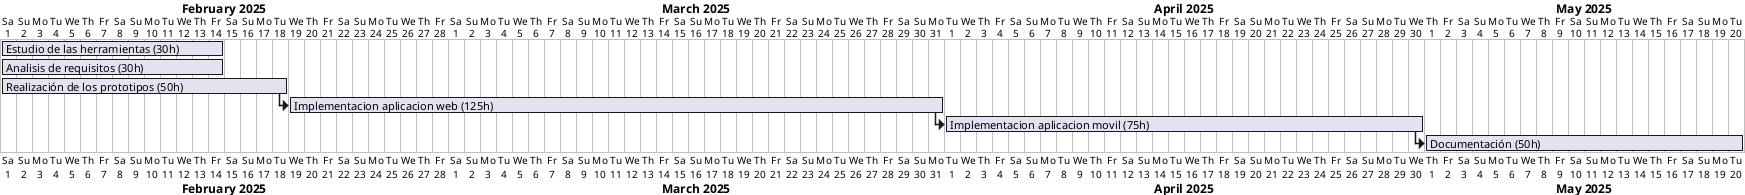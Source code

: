 @startgantt
project starts 2025-02-01
[Estudio de las herramientas (30h)] lasts 14 days
[Analisis de requisitos (30h)] lasts 14 days
[Realización de los prototipos (50h)] lasts 18 days
[Implementacion aplicacion web (125h)] lasts 41 days
[Implementacion aplicacion web (125h)] starts at [Realización de los prototipos (50h)]'s end
[Implementacion aplicacion movil (75h)] lasts 30 days
[Implementacion aplicacion movil (75h)] starts at [Implementacion aplicacion web (125h)]'s end
[Documentación (50h)] lasts 20 days
[Documentación (50h)] starts at [Implementacion aplicacion movil (75h)]'s end
@endgantt